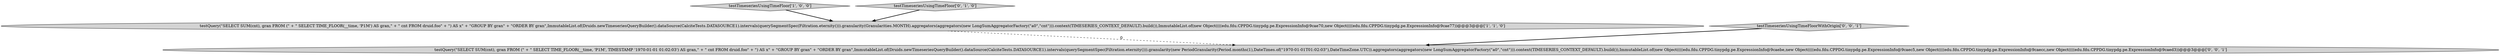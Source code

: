 digraph {
1 [style = filled, label = "testTimeseriesUsingTimeFloor['1', '0', '0']", fillcolor = lightgray, shape = diamond image = "AAA0AAABBB1BBB"];
3 [style = filled, label = "testTimeseriesUsingTimeFloorWithOrigin['0', '0', '1']", fillcolor = lightgray, shape = diamond image = "AAA0AAABBB3BBB"];
4 [style = filled, label = "testQuery(\"SELECT SUM(cnt), gran FROM (\" + \" SELECT TIME_FLOOR(__time, 'P1M', TIMESTAMP '1970-01-01 01:02:03') AS gran,\" + \" cnt FROM druid.foo\" + \") AS x\" + \"GROUP BY gran\" + \"ORDER BY gran\",ImmutableList.of(Druids.newTimeseriesQueryBuilder().dataSource(CalciteTests.DATASOURCE1).intervals(querySegmentSpec(Filtration.eternity())).granularity(new PeriodGranularity(Period.months(1),DateTimes.of(\"1970-01-01T01:02:03\"),DateTimeZone.UTC)).aggregators(aggregators(new LongSumAggregatorFactory(\"a0\",\"cnt\"))).context(TIMESERIES_CONTEXT_DEFAULT).build()),ImmutableList.of(new Object((((edu.fdu.CPPDG.tinypdg.pe.ExpressionInfo@9caebe,new Object((((edu.fdu.CPPDG.tinypdg.pe.ExpressionInfo@9caec5,new Object((((edu.fdu.CPPDG.tinypdg.pe.ExpressionInfo@9caecc,new Object((((edu.fdu.CPPDG.tinypdg.pe.ExpressionInfo@9caed3))@@@3@@@['0', '0', '1']", fillcolor = lightgray, shape = ellipse image = "AAA0AAABBB3BBB"];
2 [style = filled, label = "testTimeseriesUsingTimeFloor['0', '1', '0']", fillcolor = lightgray, shape = diamond image = "AAA0AAABBB2BBB"];
0 [style = filled, label = "testQuery(\"SELECT SUM(cnt), gran FROM (\" + \" SELECT TIME_FLOOR(__time, 'P1M') AS gran,\" + \" cnt FROM druid.foo\" + \") AS x\" + \"GROUP BY gran\" + \"ORDER BY gran\",ImmutableList.of(Druids.newTimeseriesQueryBuilder().dataSource(CalciteTests.DATASOURCE1).intervals(querySegmentSpec(Filtration.eternity())).granularity(Granularities.MONTH).aggregators(aggregators(new LongSumAggregatorFactory(\"a0\",\"cnt\"))).context(TIMESERIES_CONTEXT_DEFAULT).build()),ImmutableList.of(new Object((((edu.fdu.CPPDG.tinypdg.pe.ExpressionInfo@9cae70,new Object((((edu.fdu.CPPDG.tinypdg.pe.ExpressionInfo@9cae77))@@@3@@@['1', '1', '0']", fillcolor = lightgray, shape = ellipse image = "AAA0AAABBB1BBB"];
2->0 [style = bold, label=""];
0->4 [style = dashed, label="0"];
1->0 [style = bold, label=""];
3->4 [style = bold, label=""];
}
